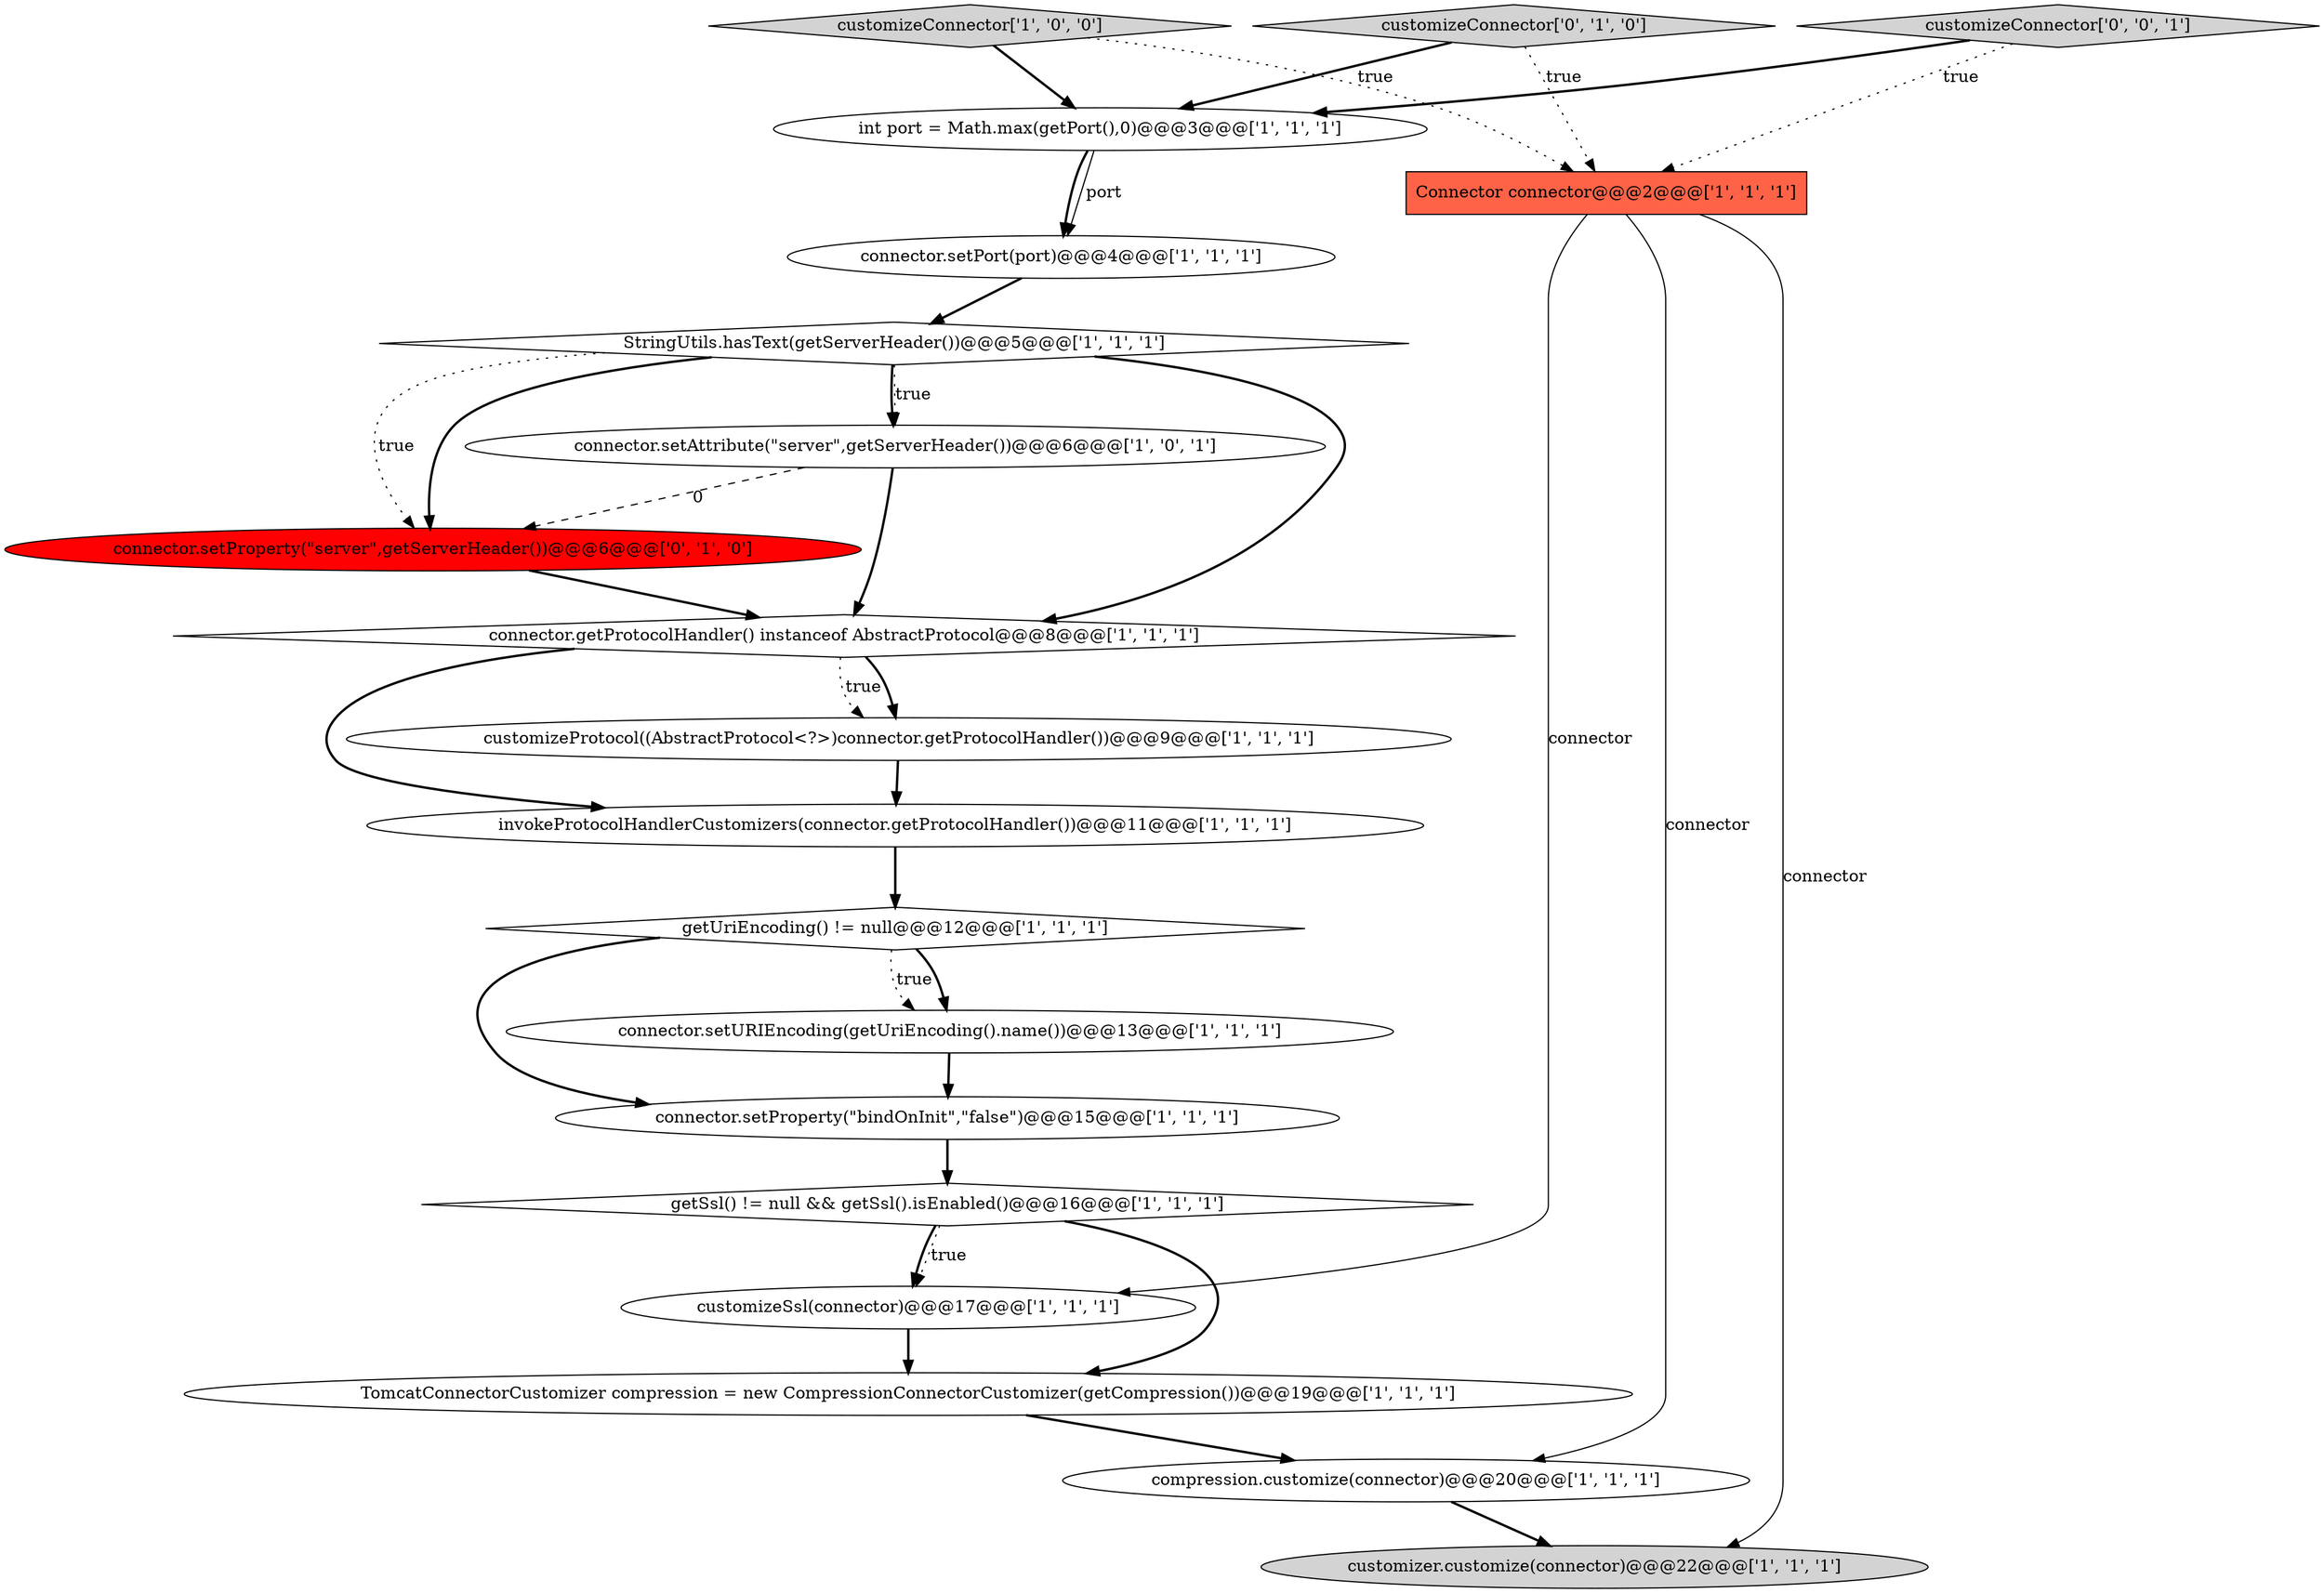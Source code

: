 digraph {
15 [style = filled, label = "connector.setProperty(\"bindOnInit\",\"false\")@@@15@@@['1', '1', '1']", fillcolor = white, shape = ellipse image = "AAA0AAABBB1BBB"];
11 [style = filled, label = "connector.setAttribute(\"server\",getServerHeader())@@@6@@@['1', '0', '1']", fillcolor = white, shape = ellipse image = "AAA0AAABBB1BBB"];
7 [style = filled, label = "customizer.customize(connector)@@@22@@@['1', '1', '1']", fillcolor = lightgray, shape = ellipse image = "AAA0AAABBB1BBB"];
12 [style = filled, label = "getSsl() != null && getSsl().isEnabled()@@@16@@@['1', '1', '1']", fillcolor = white, shape = diamond image = "AAA0AAABBB1BBB"];
16 [style = filled, label = "compression.customize(connector)@@@20@@@['1', '1', '1']", fillcolor = white, shape = ellipse image = "AAA0AAABBB1BBB"];
0 [style = filled, label = "connector.setPort(port)@@@4@@@['1', '1', '1']", fillcolor = white, shape = ellipse image = "AAA0AAABBB1BBB"];
3 [style = filled, label = "Connector connector@@@2@@@['1', '1', '1']", fillcolor = tomato, shape = box image = "AAA0AAABBB1BBB"];
8 [style = filled, label = "StringUtils.hasText(getServerHeader())@@@5@@@['1', '1', '1']", fillcolor = white, shape = diamond image = "AAA0AAABBB1BBB"];
9 [style = filled, label = "invokeProtocolHandlerCustomizers(connector.getProtocolHandler())@@@11@@@['1', '1', '1']", fillcolor = white, shape = ellipse image = "AAA0AAABBB1BBB"];
13 [style = filled, label = "customizeConnector['1', '0', '0']", fillcolor = lightgray, shape = diamond image = "AAA0AAABBB1BBB"];
18 [style = filled, label = "customizeConnector['0', '1', '0']", fillcolor = lightgray, shape = diamond image = "AAA0AAABBB2BBB"];
14 [style = filled, label = "connector.getProtocolHandler() instanceof AbstractProtocol@@@8@@@['1', '1', '1']", fillcolor = white, shape = diamond image = "AAA0AAABBB1BBB"];
5 [style = filled, label = "int port = Math.max(getPort(),0)@@@3@@@['1', '1', '1']", fillcolor = white, shape = ellipse image = "AAA0AAABBB1BBB"];
17 [style = filled, label = "connector.setProperty(\"server\",getServerHeader())@@@6@@@['0', '1', '0']", fillcolor = red, shape = ellipse image = "AAA1AAABBB2BBB"];
19 [style = filled, label = "customizeConnector['0', '0', '1']", fillcolor = lightgray, shape = diamond image = "AAA0AAABBB3BBB"];
10 [style = filled, label = "getUriEncoding() != null@@@12@@@['1', '1', '1']", fillcolor = white, shape = diamond image = "AAA0AAABBB1BBB"];
2 [style = filled, label = "customizeSsl(connector)@@@17@@@['1', '1', '1']", fillcolor = white, shape = ellipse image = "AAA0AAABBB1BBB"];
1 [style = filled, label = "connector.setURIEncoding(getUriEncoding().name())@@@13@@@['1', '1', '1']", fillcolor = white, shape = ellipse image = "AAA0AAABBB1BBB"];
4 [style = filled, label = "customizeProtocol((AbstractProtocol<?>)connector.getProtocolHandler())@@@9@@@['1', '1', '1']", fillcolor = white, shape = ellipse image = "AAA0AAABBB1BBB"];
6 [style = filled, label = "TomcatConnectorCustomizer compression = new CompressionConnectorCustomizer(getCompression())@@@19@@@['1', '1', '1']", fillcolor = white, shape = ellipse image = "AAA0AAABBB1BBB"];
4->9 [style = bold, label=""];
10->15 [style = bold, label=""];
3->7 [style = solid, label="connector"];
13->3 [style = dotted, label="true"];
11->14 [style = bold, label=""];
2->6 [style = bold, label=""];
1->15 [style = bold, label=""];
8->17 [style = dotted, label="true"];
12->2 [style = dotted, label="true"];
16->7 [style = bold, label=""];
8->14 [style = bold, label=""];
11->17 [style = dashed, label="0"];
9->10 [style = bold, label=""];
12->6 [style = bold, label=""];
8->17 [style = bold, label=""];
19->5 [style = bold, label=""];
12->2 [style = bold, label=""];
5->0 [style = bold, label=""];
17->14 [style = bold, label=""];
6->16 [style = bold, label=""];
19->3 [style = dotted, label="true"];
18->5 [style = bold, label=""];
18->3 [style = dotted, label="true"];
0->8 [style = bold, label=""];
13->5 [style = bold, label=""];
8->11 [style = dotted, label="true"];
14->9 [style = bold, label=""];
15->12 [style = bold, label=""];
10->1 [style = dotted, label="true"];
3->2 [style = solid, label="connector"];
14->4 [style = dotted, label="true"];
10->1 [style = bold, label=""];
8->11 [style = bold, label=""];
5->0 [style = solid, label="port"];
3->16 [style = solid, label="connector"];
14->4 [style = bold, label=""];
}
